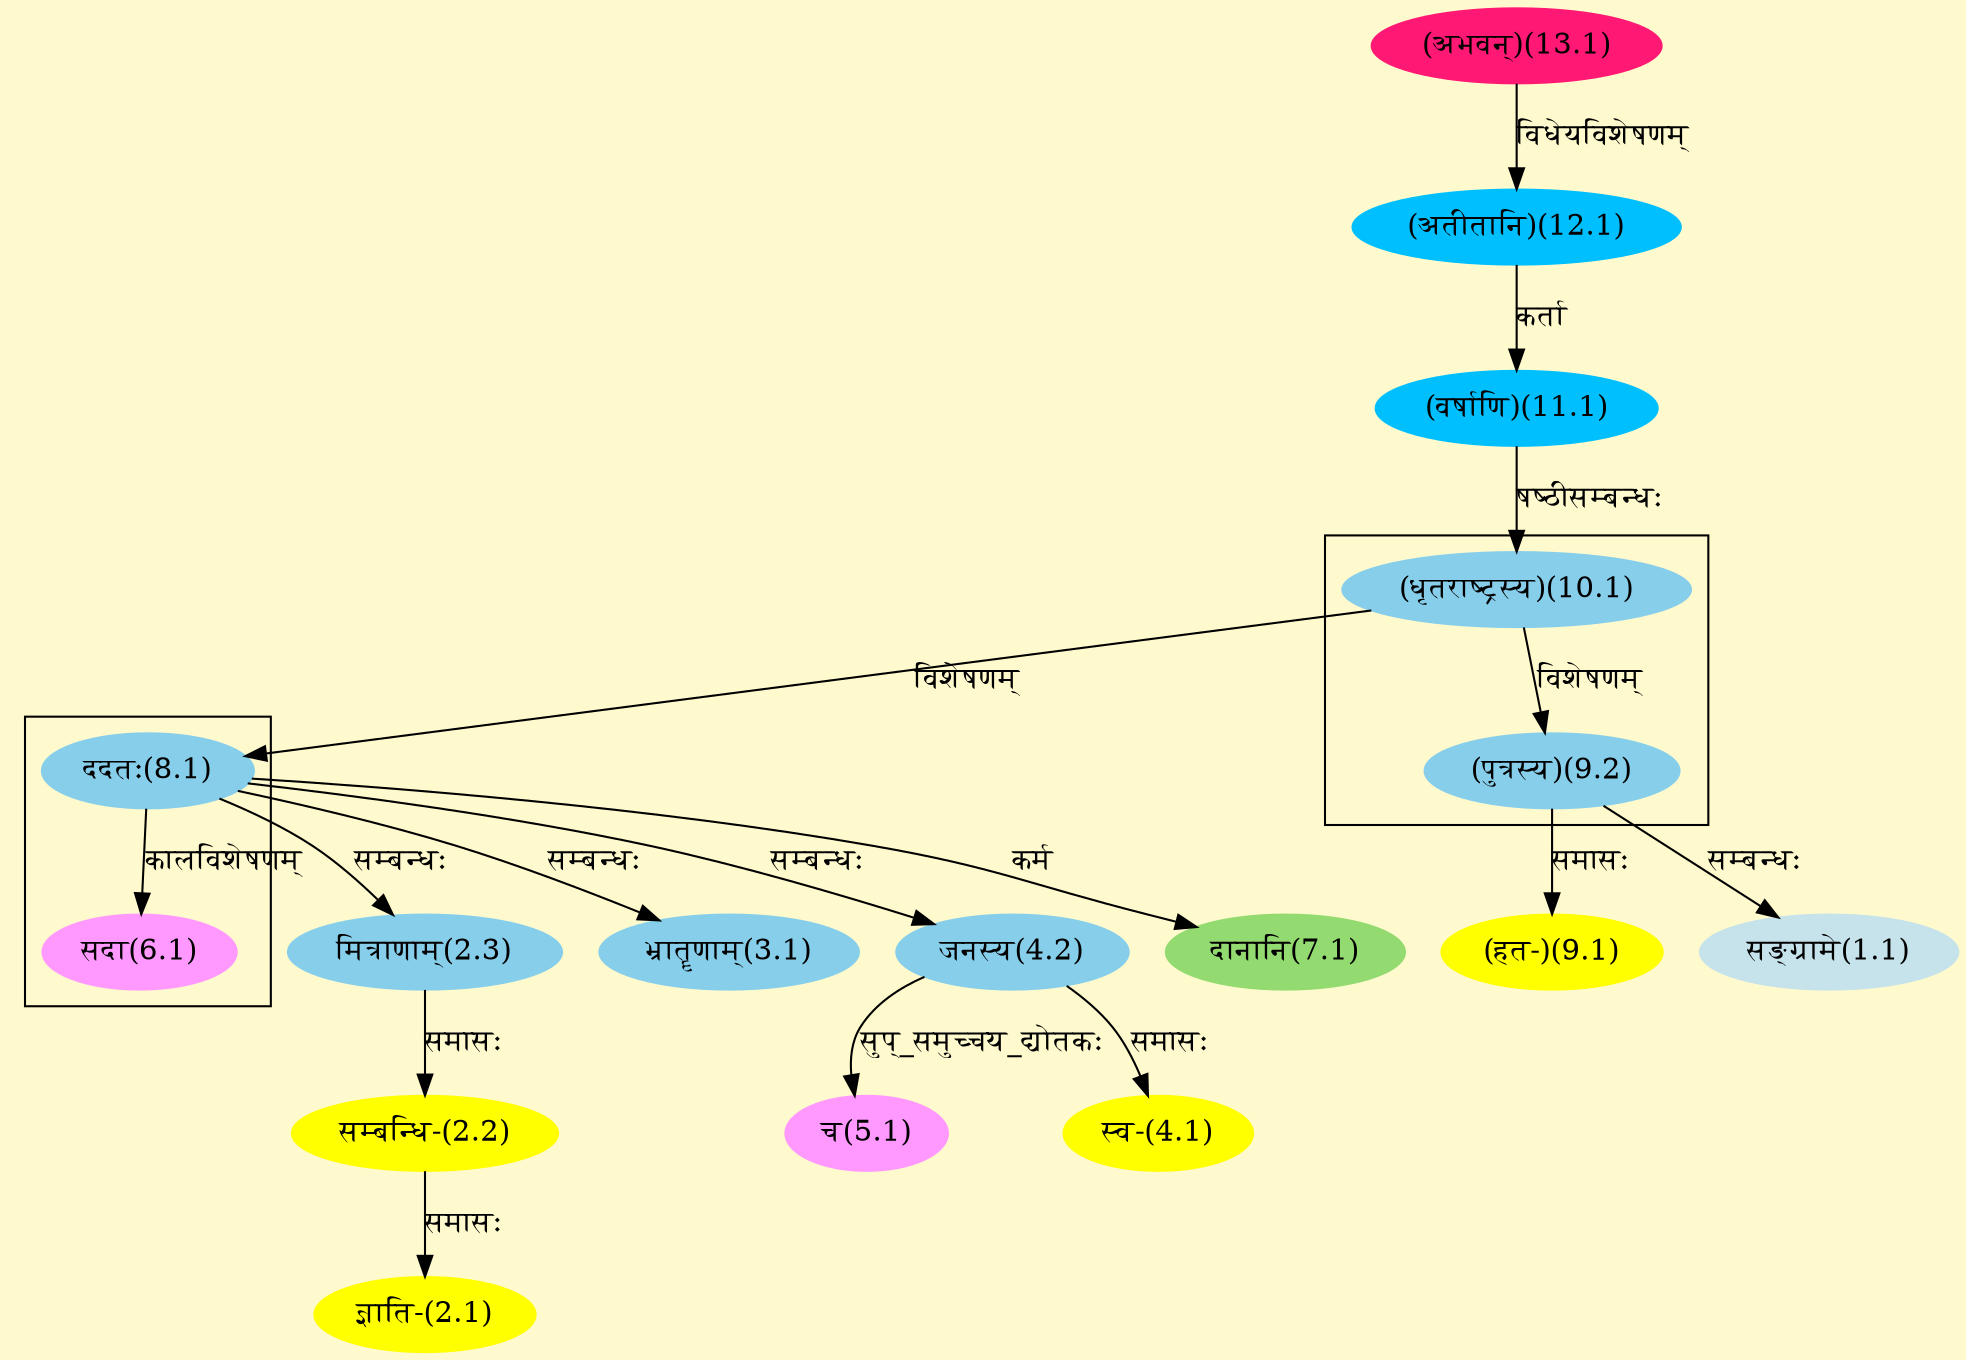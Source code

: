 digraph G{
rankdir=BT;
 compound=true;
 bgcolor="lemonchiffon1";

subgraph cluster_1{
Node6_1 [style=filled, color="#FF99FF" label = "सदा(6.1)"]
Node8_1 [style=filled, color="#87CEEB" label = "ददतः(8.1)"]

}

subgraph cluster_2{
Node8_1 [style=filled, color="#87CEEB" label = "ददतः(8.1)"]
Node10_1 [style=filled, color="#87CEEB" label = "(धृतराष्ट्रस्य)(10.1)"]
Node9_2 [style=filled, color="#87CEEB" label = "(पुत्रस्य)(9.2)"]

}
Node1_1 [style=filled, color="#C6E2EB" label = "सङ्ग्रामे(1.1)"]
Node9_2 [style=filled, color="#87CEEB" label = "(पुत्रस्य)(9.2)"]
Node2_1 [style=filled, color="#FFFF00" label = "ज्ञाति-(2.1)"]
Node2_2 [style=filled, color="#FFFF00" label = "सम्बन्धि-(2.2)"]
Node2_3 [style=filled, color="#87CEEB" label = "मित्राणाम्(2.3)"]
Node8_1 [style=filled, color="#87CEEB" label = "ददतः(8.1)"]
Node3_1 [style=filled, color="#87CEEB" label = "भ्रातॄणाम्(3.1)"]
Node4_1 [style=filled, color="#FFFF00" label = "स्व-(4.1)"]
Node4_2 [style=filled, color="#87CEEB" label = "जनस्य(4.2)"]
Node5_1 [style=filled, color="#FF99FF" label = "च(5.1)"]
Node7_1 [style=filled, color="#93DB70" label = "दानानि(7.1)"]
Node9_1 [style=filled, color="#FFFF00" label = "(हत-)(9.1)"]
Node10_1 [style=filled, color="#87CEEB" label = "(धृतराष्ट्रस्य)(10.1)"]
Node11_1 [style=filled, color="#00BFFF" label = "(वर्षाणि)(11.1)"]
Node12_1 [style=filled, color="#00BFFF" label = "(अतीतानि)(12.1)"]
Node13_1 [style=filled, color="#FF1975" label = "(अभवन्)(13.1)"]
/* Start of Relations section */

Node1_1 -> Node9_2 [  label="सम्बन्धः"  dir="back" ]
Node2_1 -> Node2_2 [  label="समासः"  dir="back" ]
Node2_2 -> Node2_3 [  label="समासः"  dir="back" ]
Node2_3 -> Node8_1 [  label="सम्बन्धः"  dir="back" ]
Node3_1 -> Node8_1 [  label="सम्बन्धः"  dir="back" ]
Node4_1 -> Node4_2 [  label="समासः"  dir="back" ]
Node4_2 -> Node8_1 [  label="सम्बन्धः"  dir="back" ]
Node5_1 -> Node4_2 [  label="सुप्_समुच्चय_द्योतकः"  dir="back" ]
Node6_1 -> Node8_1 [  label="कालविशेषणम्"  dir="back" ]
Node7_1 -> Node8_1 [  label="कर्म"  dir="back" ]
Node8_1 -> Node10_1 [  label="विशेषणम्"  dir="back" ]
Node9_1 -> Node9_2 [  label="समासः"  dir="back" ]
Node9_2 -> Node10_1 [  label="विशेषणम्"  dir="back" ]
Node10_1 -> Node11_1 [  label="षष्ठीसम्बन्धः"  dir="back" ]
Node11_1 -> Node12_1 [  label="कर्ता"  dir="back" ]
Node12_1 -> Node13_1 [  label="विधेयविशेषणम्"  dir="back" ]
}
